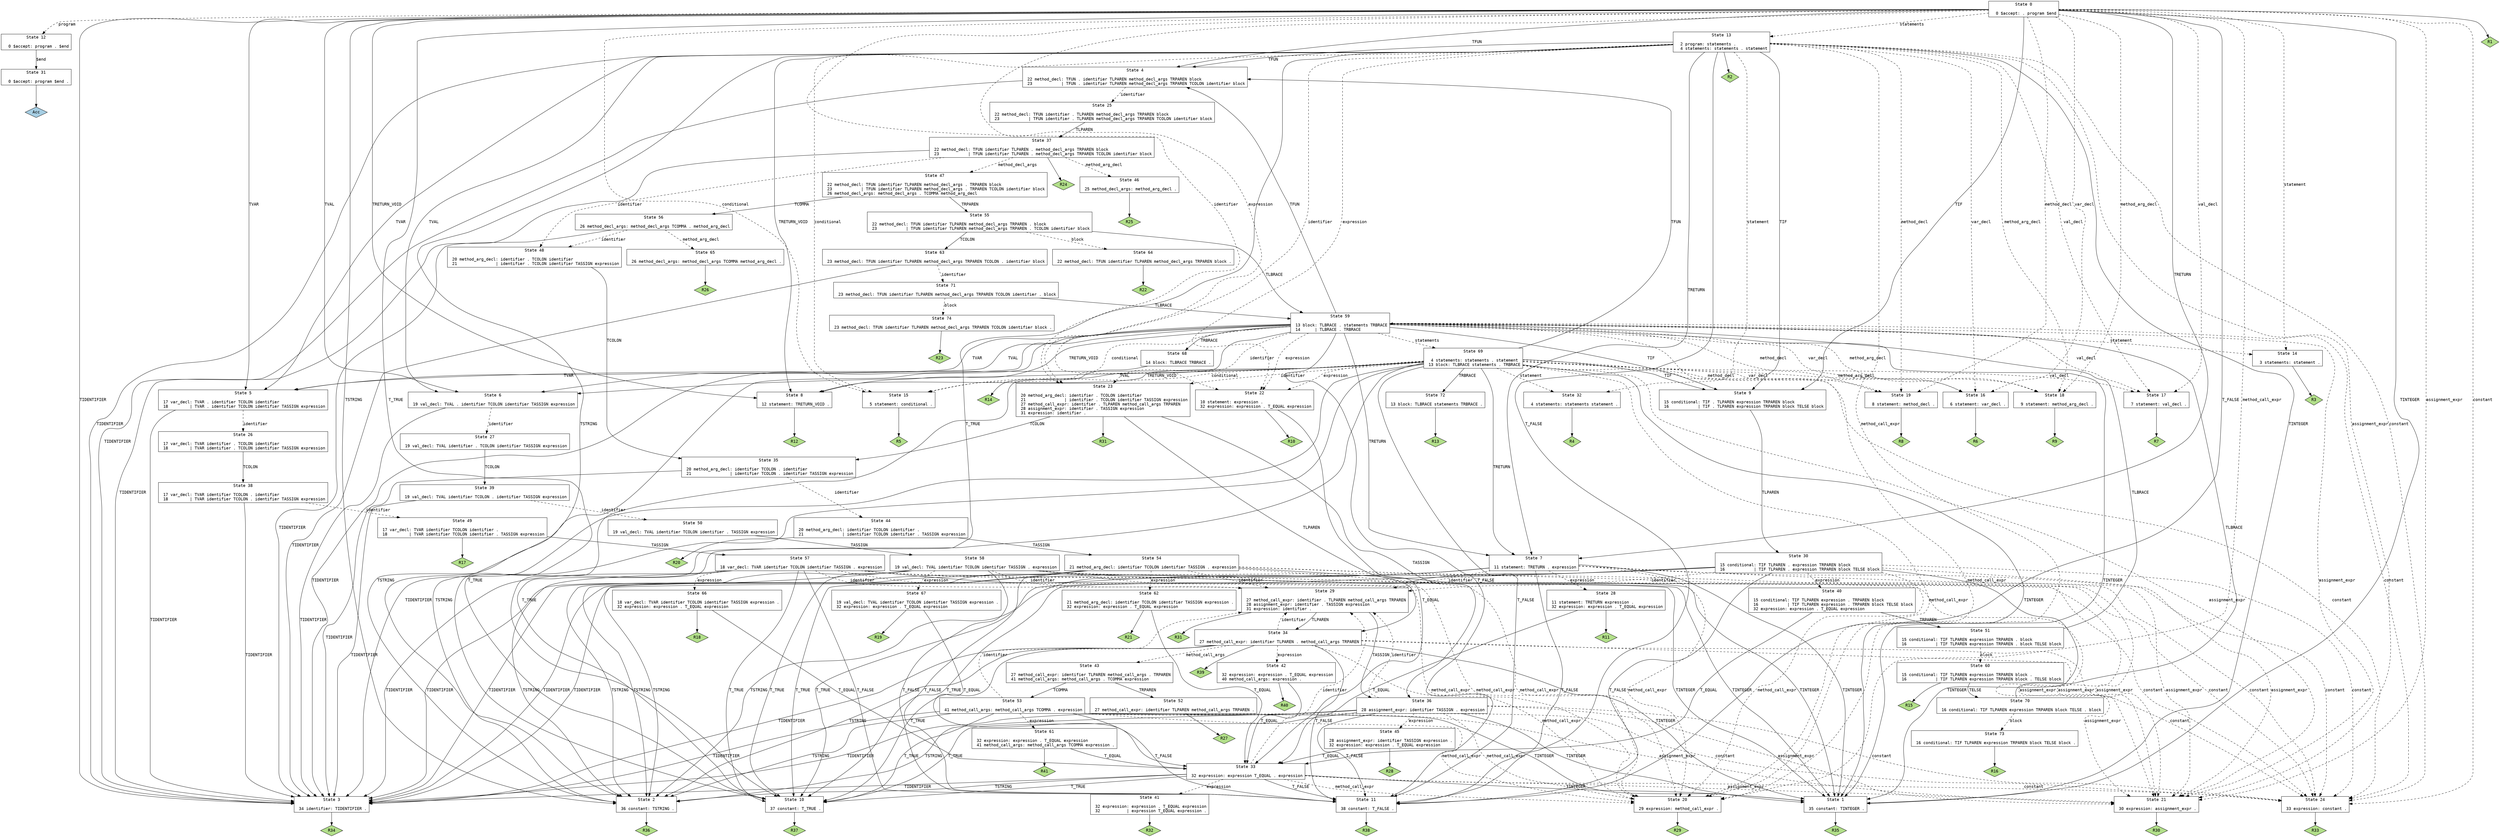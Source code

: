 // Generated by bison.
// Report bugs to <http://sourceforge.net/p/winflexbison/tickets>.
// Home page: <http://sourceforge.net/projects/winflexbison/>.

digraph "Parser.y"
{
  node [fontname = courier, shape = box, colorscheme = paired6]
  edge [fontname = courier]

  0 [label="State 0\n\l  0 $accept: . program $end\l"]
  0 -> 1 [style=solid label="TINTEGER"]
  0 -> 2 [style=solid label="TSTRING"]
  0 -> 3 [style=solid label="TIDENTIFIER"]
  0 -> 4 [style=solid label="TFUN"]
  0 -> 5 [style=solid label="TVAR"]
  0 -> 6 [style=solid label="TVAL"]
  0 -> 7 [style=solid label="TRETURN"]
  0 -> 8 [style=solid label="TRETURN_VOID"]
  0 -> 9 [style=solid label="TIF"]
  0 -> 10 [style=solid label="T_TRUE"]
  0 -> 11 [style=solid label="T_FALSE"]
  0 -> 12 [style=dashed label="program"]
  0 -> 13 [style=dashed label="statements"]
  0 -> 14 [style=dashed label="statement"]
  0 -> 15 [style=dashed label="conditional"]
  0 -> 16 [style=dashed label="var_decl"]
  0 -> 17 [style=dashed label="val_decl"]
  0 -> 18 [style=dashed label="method_arg_decl"]
  0 -> 19 [style=dashed label="method_decl"]
  0 -> 20 [style=dashed label="method_call_expr"]
  0 -> 21 [style=dashed label="assignment_expr"]
  0 -> 22 [style=dashed label="expression"]
  0 -> 23 [style=dashed label="identifier"]
  0 -> 24 [style=dashed label="constant"]
  0 -> "0R1" [style=solid]
 "0R1" [label="R1", fillcolor=3, shape=diamond, style=filled]
  1 [label="State 1\n\l 35 constant: TINTEGER .\l"]
  1 -> "1R35" [style=solid]
 "1R35" [label="R35", fillcolor=3, shape=diamond, style=filled]
  2 [label="State 2\n\l 36 constant: TSTRING .\l"]
  2 -> "2R36" [style=solid]
 "2R36" [label="R36", fillcolor=3, shape=diamond, style=filled]
  3 [label="State 3\n\l 34 identifier: TIDENTIFIER .\l"]
  3 -> "3R34" [style=solid]
 "3R34" [label="R34", fillcolor=3, shape=diamond, style=filled]
  4 [label="State 4\n\l 22 method_decl: TFUN . identifier TLPAREN method_decl_args TRPAREN block\l 23            | TFUN . identifier TLPAREN method_decl_args TRPAREN TCOLON identifier block\l"]
  4 -> 3 [style=solid label="TIDENTIFIER"]
  4 -> 25 [style=dashed label="identifier"]
  5 [label="State 5\n\l 17 var_decl: TVAR . identifier TCOLON identifier\l 18         | TVAR . identifier TCOLON identifier TASSIGN expression\l"]
  5 -> 3 [style=solid label="TIDENTIFIER"]
  5 -> 26 [style=dashed label="identifier"]
  6 [label="State 6\n\l 19 val_decl: TVAL . identifier TCOLON identifier TASSIGN expression\l"]
  6 -> 3 [style=solid label="TIDENTIFIER"]
  6 -> 27 [style=dashed label="identifier"]
  7 [label="State 7\n\l 11 statement: TRETURN . expression\l"]
  7 -> 1 [style=solid label="TINTEGER"]
  7 -> 2 [style=solid label="TSTRING"]
  7 -> 3 [style=solid label="TIDENTIFIER"]
  7 -> 10 [style=solid label="T_TRUE"]
  7 -> 11 [style=solid label="T_FALSE"]
  7 -> 20 [style=dashed label="method_call_expr"]
  7 -> 21 [style=dashed label="assignment_expr"]
  7 -> 28 [style=dashed label="expression"]
  7 -> 29 [style=dashed label="identifier"]
  7 -> 24 [style=dashed label="constant"]
  8 [label="State 8\n\l 12 statement: TRETURN_VOID .\l"]
  8 -> "8R12" [style=solid]
 "8R12" [label="R12", fillcolor=3, shape=diamond, style=filled]
  9 [label="State 9\n\l 15 conditional: TIF . TLPAREN expression TRPAREN block\l 16            | TIF . TLPAREN expression TRPAREN block TELSE block\l"]
  9 -> 30 [style=solid label="TLPAREN"]
  10 [label="State 10\n\l 37 constant: T_TRUE .\l"]
  10 -> "10R37" [style=solid]
 "10R37" [label="R37", fillcolor=3, shape=diamond, style=filled]
  11 [label="State 11\n\l 38 constant: T_FALSE .\l"]
  11 -> "11R38" [style=solid]
 "11R38" [label="R38", fillcolor=3, shape=diamond, style=filled]
  12 [label="State 12\n\l  0 $accept: program . $end\l"]
  12 -> 31 [style=solid label="$end"]
  13 [label="State 13\n\l  2 program: statements .\l  4 statements: statements . statement\l"]
  13 -> 1 [style=solid label="TINTEGER"]
  13 -> 2 [style=solid label="TSTRING"]
  13 -> 3 [style=solid label="TIDENTIFIER"]
  13 -> 4 [style=solid label="TFUN"]
  13 -> 5 [style=solid label="TVAR"]
  13 -> 6 [style=solid label="TVAL"]
  13 -> 7 [style=solid label="TRETURN"]
  13 -> 8 [style=solid label="TRETURN_VOID"]
  13 -> 9 [style=solid label="TIF"]
  13 -> 10 [style=solid label="T_TRUE"]
  13 -> 11 [style=solid label="T_FALSE"]
  13 -> 32 [style=dashed label="statement"]
  13 -> 15 [style=dashed label="conditional"]
  13 -> 16 [style=dashed label="var_decl"]
  13 -> 17 [style=dashed label="val_decl"]
  13 -> 18 [style=dashed label="method_arg_decl"]
  13 -> 19 [style=dashed label="method_decl"]
  13 -> 20 [style=dashed label="method_call_expr"]
  13 -> 21 [style=dashed label="assignment_expr"]
  13 -> 22 [style=dashed label="expression"]
  13 -> 23 [style=dashed label="identifier"]
  13 -> 24 [style=dashed label="constant"]
  13 -> "13R2" [style=solid]
 "13R2" [label="R2", fillcolor=3, shape=diamond, style=filled]
  14 [label="State 14\n\l  3 statements: statement .\l"]
  14 -> "14R3" [style=solid]
 "14R3" [label="R3", fillcolor=3, shape=diamond, style=filled]
  15 [label="State 15\n\l  5 statement: conditional .\l"]
  15 -> "15R5" [style=solid]
 "15R5" [label="R5", fillcolor=3, shape=diamond, style=filled]
  16 [label="State 16\n\l  6 statement: var_decl .\l"]
  16 -> "16R6" [style=solid]
 "16R6" [label="R6", fillcolor=3, shape=diamond, style=filled]
  17 [label="State 17\n\l  7 statement: val_decl .\l"]
  17 -> "17R7" [style=solid]
 "17R7" [label="R7", fillcolor=3, shape=diamond, style=filled]
  18 [label="State 18\n\l  9 statement: method_arg_decl .\l"]
  18 -> "18R9" [style=solid]
 "18R9" [label="R9", fillcolor=3, shape=diamond, style=filled]
  19 [label="State 19\n\l  8 statement: method_decl .\l"]
  19 -> "19R8" [style=solid]
 "19R8" [label="R8", fillcolor=3, shape=diamond, style=filled]
  20 [label="State 20\n\l 29 expression: method_call_expr .\l"]
  20 -> "20R29" [style=solid]
 "20R29" [label="R29", fillcolor=3, shape=diamond, style=filled]
  21 [label="State 21\n\l 30 expression: assignment_expr .\l"]
  21 -> "21R30" [style=solid]
 "21R30" [label="R30", fillcolor=3, shape=diamond, style=filled]
  22 [label="State 22\n\l 10 statement: expression .\l 32 expression: expression . T_EQUAL expression\l"]
  22 -> 33 [style=solid label="T_EQUAL"]
  22 -> "22R10" [style=solid]
 "22R10" [label="R10", fillcolor=3, shape=diamond, style=filled]
  23 [label="State 23\n\l 20 method_arg_decl: identifier . TCOLON identifier\l 21                | identifier . TCOLON identifier TASSIGN expression\l 27 method_call_expr: identifier . TLPAREN method_call_args TRPAREN\l 28 assignment_expr: identifier . TASSIGN expression\l 31 expression: identifier .\l"]
  23 -> 34 [style=solid label="TLPAREN"]
  23 -> 35 [style=solid label="TCOLON"]
  23 -> 36 [style=solid label="TASSIGN"]
  23 -> "23R31" [style=solid]
 "23R31" [label="R31", fillcolor=3, shape=diamond, style=filled]
  24 [label="State 24\n\l 33 expression: constant .\l"]
  24 -> "24R33" [style=solid]
 "24R33" [label="R33", fillcolor=3, shape=diamond, style=filled]
  25 [label="State 25\n\l 22 method_decl: TFUN identifier . TLPAREN method_decl_args TRPAREN block\l 23            | TFUN identifier . TLPAREN method_decl_args TRPAREN TCOLON identifier block\l"]
  25 -> 37 [style=solid label="TLPAREN"]
  26 [label="State 26\n\l 17 var_decl: TVAR identifier . TCOLON identifier\l 18         | TVAR identifier . TCOLON identifier TASSIGN expression\l"]
  26 -> 38 [style=solid label="TCOLON"]
  27 [label="State 27\n\l 19 val_decl: TVAL identifier . TCOLON identifier TASSIGN expression\l"]
  27 -> 39 [style=solid label="TCOLON"]
  28 [label="State 28\n\l 11 statement: TRETURN expression .\l 32 expression: expression . T_EQUAL expression\l"]
  28 -> 33 [style=solid label="T_EQUAL"]
  28 -> "28R11" [style=solid]
 "28R11" [label="R11", fillcolor=3, shape=diamond, style=filled]
  29 [label="State 29\n\l 27 method_call_expr: identifier . TLPAREN method_call_args TRPAREN\l 28 assignment_expr: identifier . TASSIGN expression\l 31 expression: identifier .\l"]
  29 -> 34 [style=solid label="TLPAREN"]
  29 -> 36 [style=solid label="TASSIGN"]
  29 -> "29R31" [style=solid]
 "29R31" [label="R31", fillcolor=3, shape=diamond, style=filled]
  30 [label="State 30\n\l 15 conditional: TIF TLPAREN . expression TRPAREN block\l 16            | TIF TLPAREN . expression TRPAREN block TELSE block\l"]
  30 -> 1 [style=solid label="TINTEGER"]
  30 -> 2 [style=solid label="TSTRING"]
  30 -> 3 [style=solid label="TIDENTIFIER"]
  30 -> 10 [style=solid label="T_TRUE"]
  30 -> 11 [style=solid label="T_FALSE"]
  30 -> 20 [style=dashed label="method_call_expr"]
  30 -> 21 [style=dashed label="assignment_expr"]
  30 -> 40 [style=dashed label="expression"]
  30 -> 29 [style=dashed label="identifier"]
  30 -> 24 [style=dashed label="constant"]
  31 [label="State 31\n\l  0 $accept: program $end .\l"]
  31 -> "31R0" [style=solid]
 "31R0" [label="Acc", fillcolor=1, shape=diamond, style=filled]
  32 [label="State 32\n\l  4 statements: statements statement .\l"]
  32 -> "32R4" [style=solid]
 "32R4" [label="R4", fillcolor=3, shape=diamond, style=filled]
  33 [label="State 33\n\l 32 expression: expression T_EQUAL . expression\l"]
  33 -> 1 [style=solid label="TINTEGER"]
  33 -> 2 [style=solid label="TSTRING"]
  33 -> 3 [style=solid label="TIDENTIFIER"]
  33 -> 10 [style=solid label="T_TRUE"]
  33 -> 11 [style=solid label="T_FALSE"]
  33 -> 20 [style=dashed label="method_call_expr"]
  33 -> 21 [style=dashed label="assignment_expr"]
  33 -> 41 [style=dashed label="expression"]
  33 -> 29 [style=dashed label="identifier"]
  33 -> 24 [style=dashed label="constant"]
  34 [label="State 34\n\l 27 method_call_expr: identifier TLPAREN . method_call_args TRPAREN\l"]
  34 -> 1 [style=solid label="TINTEGER"]
  34 -> 2 [style=solid label="TSTRING"]
  34 -> 3 [style=solid label="TIDENTIFIER"]
  34 -> 10 [style=solid label="T_TRUE"]
  34 -> 11 [style=solid label="T_FALSE"]
  34 -> 20 [style=dashed label="method_call_expr"]
  34 -> 21 [style=dashed label="assignment_expr"]
  34 -> 42 [style=dashed label="expression"]
  34 -> 29 [style=dashed label="identifier"]
  34 -> 24 [style=dashed label="constant"]
  34 -> 43 [style=dashed label="method_call_args"]
  34 -> "34R39" [style=solid]
 "34R39" [label="R39", fillcolor=3, shape=diamond, style=filled]
  35 [label="State 35\n\l 20 method_arg_decl: identifier TCOLON . identifier\l 21                | identifier TCOLON . identifier TASSIGN expression\l"]
  35 -> 3 [style=solid label="TIDENTIFIER"]
  35 -> 44 [style=dashed label="identifier"]
  36 [label="State 36\n\l 28 assignment_expr: identifier TASSIGN . expression\l"]
  36 -> 1 [style=solid label="TINTEGER"]
  36 -> 2 [style=solid label="TSTRING"]
  36 -> 3 [style=solid label="TIDENTIFIER"]
  36 -> 10 [style=solid label="T_TRUE"]
  36 -> 11 [style=solid label="T_FALSE"]
  36 -> 20 [style=dashed label="method_call_expr"]
  36 -> 21 [style=dashed label="assignment_expr"]
  36 -> 45 [style=dashed label="expression"]
  36 -> 29 [style=dashed label="identifier"]
  36 -> 24 [style=dashed label="constant"]
  37 [label="State 37\n\l 22 method_decl: TFUN identifier TLPAREN . method_decl_args TRPAREN block\l 23            | TFUN identifier TLPAREN . method_decl_args TRPAREN TCOLON identifier block\l"]
  37 -> 3 [style=solid label="TIDENTIFIER"]
  37 -> 46 [style=dashed label="method_arg_decl"]
  37 -> 47 [style=dashed label="method_decl_args"]
  37 -> 48 [style=dashed label="identifier"]
  37 -> "37R24" [style=solid]
 "37R24" [label="R24", fillcolor=3, shape=diamond, style=filled]
  38 [label="State 38\n\l 17 var_decl: TVAR identifier TCOLON . identifier\l 18         | TVAR identifier TCOLON . identifier TASSIGN expression\l"]
  38 -> 3 [style=solid label="TIDENTIFIER"]
  38 -> 49 [style=dashed label="identifier"]
  39 [label="State 39\n\l 19 val_decl: TVAL identifier TCOLON . identifier TASSIGN expression\l"]
  39 -> 3 [style=solid label="TIDENTIFIER"]
  39 -> 50 [style=dashed label="identifier"]
  40 [label="State 40\n\l 15 conditional: TIF TLPAREN expression . TRPAREN block\l 16            | TIF TLPAREN expression . TRPAREN block TELSE block\l 32 expression: expression . T_EQUAL expression\l"]
  40 -> 51 [style=solid label="TRPAREN"]
  40 -> 33 [style=solid label="T_EQUAL"]
  41 [label="State 41\n\l 32 expression: expression . T_EQUAL expression\l 32           | expression T_EQUAL expression .\l"]
  41 -> "41R32" [style=solid]
 "41R32" [label="R32", fillcolor=3, shape=diamond, style=filled]
  42 [label="State 42\n\l 32 expression: expression . T_EQUAL expression\l 40 method_call_args: expression .\l"]
  42 -> 33 [style=solid label="T_EQUAL"]
  42 -> "42R40" [style=solid]
 "42R40" [label="R40", fillcolor=3, shape=diamond, style=filled]
  43 [label="State 43\n\l 27 method_call_expr: identifier TLPAREN method_call_args . TRPAREN\l 41 method_call_args: method_call_args . TCOMMA expression\l"]
  43 -> 52 [style=solid label="TRPAREN"]
  43 -> 53 [style=solid label="TCOMMA"]
  44 [label="State 44\n\l 20 method_arg_decl: identifier TCOLON identifier .\l 21                | identifier TCOLON identifier . TASSIGN expression\l"]
  44 -> 54 [style=solid label="TASSIGN"]
  44 -> "44R20" [style=solid]
 "44R20" [label="R20", fillcolor=3, shape=diamond, style=filled]
  45 [label="State 45\n\l 28 assignment_expr: identifier TASSIGN expression .\l 32 expression: expression . T_EQUAL expression\l"]
  45 -> 33 [style=solid label="T_EQUAL"]
  45 -> "45R28" [style=solid]
 "45R28" [label="R28", fillcolor=3, shape=diamond, style=filled]
  46 [label="State 46\n\l 25 method_decl_args: method_arg_decl .\l"]
  46 -> "46R25" [style=solid]
 "46R25" [label="R25", fillcolor=3, shape=diamond, style=filled]
  47 [label="State 47\n\l 22 method_decl: TFUN identifier TLPAREN method_decl_args . TRPAREN block\l 23            | TFUN identifier TLPAREN method_decl_args . TRPAREN TCOLON identifier block\l 26 method_decl_args: method_decl_args . TCOMMA method_arg_decl\l"]
  47 -> 55 [style=solid label="TRPAREN"]
  47 -> 56 [style=solid label="TCOMMA"]
  48 [label="State 48\n\l 20 method_arg_decl: identifier . TCOLON identifier\l 21                | identifier . TCOLON identifier TASSIGN expression\l"]
  48 -> 35 [style=solid label="TCOLON"]
  49 [label="State 49\n\l 17 var_decl: TVAR identifier TCOLON identifier .\l 18         | TVAR identifier TCOLON identifier . TASSIGN expression\l"]
  49 -> 57 [style=solid label="TASSIGN"]
  49 -> "49R17" [style=solid]
 "49R17" [label="R17", fillcolor=3, shape=diamond, style=filled]
  50 [label="State 50\n\l 19 val_decl: TVAL identifier TCOLON identifier . TASSIGN expression\l"]
  50 -> 58 [style=solid label="TASSIGN"]
  51 [label="State 51\n\l 15 conditional: TIF TLPAREN expression TRPAREN . block\l 16            | TIF TLPAREN expression TRPAREN . block TELSE block\l"]
  51 -> 59 [style=solid label="TLBRACE"]
  51 -> 60 [style=dashed label="block"]
  52 [label="State 52\n\l 27 method_call_expr: identifier TLPAREN method_call_args TRPAREN .\l"]
  52 -> "52R27" [style=solid]
 "52R27" [label="R27", fillcolor=3, shape=diamond, style=filled]
  53 [label="State 53\n\l 41 method_call_args: method_call_args TCOMMA . expression\l"]
  53 -> 1 [style=solid label="TINTEGER"]
  53 -> 2 [style=solid label="TSTRING"]
  53 -> 3 [style=solid label="TIDENTIFIER"]
  53 -> 10 [style=solid label="T_TRUE"]
  53 -> 11 [style=solid label="T_FALSE"]
  53 -> 20 [style=dashed label="method_call_expr"]
  53 -> 21 [style=dashed label="assignment_expr"]
  53 -> 61 [style=dashed label="expression"]
  53 -> 29 [style=dashed label="identifier"]
  53 -> 24 [style=dashed label="constant"]
  54 [label="State 54\n\l 21 method_arg_decl: identifier TCOLON identifier TASSIGN . expression\l"]
  54 -> 1 [style=solid label="TINTEGER"]
  54 -> 2 [style=solid label="TSTRING"]
  54 -> 3 [style=solid label="TIDENTIFIER"]
  54 -> 10 [style=solid label="T_TRUE"]
  54 -> 11 [style=solid label="T_FALSE"]
  54 -> 20 [style=dashed label="method_call_expr"]
  54 -> 21 [style=dashed label="assignment_expr"]
  54 -> 62 [style=dashed label="expression"]
  54 -> 29 [style=dashed label="identifier"]
  54 -> 24 [style=dashed label="constant"]
  55 [label="State 55\n\l 22 method_decl: TFUN identifier TLPAREN method_decl_args TRPAREN . block\l 23            | TFUN identifier TLPAREN method_decl_args TRPAREN . TCOLON identifier block\l"]
  55 -> 59 [style=solid label="TLBRACE"]
  55 -> 63 [style=solid label="TCOLON"]
  55 -> 64 [style=dashed label="block"]
  56 [label="State 56\n\l 26 method_decl_args: method_decl_args TCOMMA . method_arg_decl\l"]
  56 -> 3 [style=solid label="TIDENTIFIER"]
  56 -> 65 [style=dashed label="method_arg_decl"]
  56 -> 48 [style=dashed label="identifier"]
  57 [label="State 57\n\l 18 var_decl: TVAR identifier TCOLON identifier TASSIGN . expression\l"]
  57 -> 1 [style=solid label="TINTEGER"]
  57 -> 2 [style=solid label="TSTRING"]
  57 -> 3 [style=solid label="TIDENTIFIER"]
  57 -> 10 [style=solid label="T_TRUE"]
  57 -> 11 [style=solid label="T_FALSE"]
  57 -> 20 [style=dashed label="method_call_expr"]
  57 -> 21 [style=dashed label="assignment_expr"]
  57 -> 66 [style=dashed label="expression"]
  57 -> 29 [style=dashed label="identifier"]
  57 -> 24 [style=dashed label="constant"]
  58 [label="State 58\n\l 19 val_decl: TVAL identifier TCOLON identifier TASSIGN . expression\l"]
  58 -> 1 [style=solid label="TINTEGER"]
  58 -> 2 [style=solid label="TSTRING"]
  58 -> 3 [style=solid label="TIDENTIFIER"]
  58 -> 10 [style=solid label="T_TRUE"]
  58 -> 11 [style=solid label="T_FALSE"]
  58 -> 20 [style=dashed label="method_call_expr"]
  58 -> 21 [style=dashed label="assignment_expr"]
  58 -> 67 [style=dashed label="expression"]
  58 -> 29 [style=dashed label="identifier"]
  58 -> 24 [style=dashed label="constant"]
  59 [label="State 59\n\l 13 block: TLBRACE . statements TRBRACE\l 14      | TLBRACE . TRBRACE\l"]
  59 -> 1 [style=solid label="TINTEGER"]
  59 -> 2 [style=solid label="TSTRING"]
  59 -> 3 [style=solid label="TIDENTIFIER"]
  59 -> 4 [style=solid label="TFUN"]
  59 -> 5 [style=solid label="TVAR"]
  59 -> 6 [style=solid label="TVAL"]
  59 -> 7 [style=solid label="TRETURN"]
  59 -> 8 [style=solid label="TRETURN_VOID"]
  59 -> 9 [style=solid label="TIF"]
  59 -> 68 [style=solid label="TRBRACE"]
  59 -> 10 [style=solid label="T_TRUE"]
  59 -> 11 [style=solid label="T_FALSE"]
  59 -> 69 [style=dashed label="statements"]
  59 -> 14 [style=dashed label="statement"]
  59 -> 15 [style=dashed label="conditional"]
  59 -> 16 [style=dashed label="var_decl"]
  59 -> 17 [style=dashed label="val_decl"]
  59 -> 18 [style=dashed label="method_arg_decl"]
  59 -> 19 [style=dashed label="method_decl"]
  59 -> 20 [style=dashed label="method_call_expr"]
  59 -> 21 [style=dashed label="assignment_expr"]
  59 -> 22 [style=dashed label="expression"]
  59 -> 23 [style=dashed label="identifier"]
  59 -> 24 [style=dashed label="constant"]
  60 [label="State 60\n\l 15 conditional: TIF TLPAREN expression TRPAREN block .\l 16            | TIF TLPAREN expression TRPAREN block . TELSE block\l"]
  60 -> 70 [style=solid label="TELSE"]
  60 -> "60R15" [style=solid]
 "60R15" [label="R15", fillcolor=3, shape=diamond, style=filled]
  61 [label="State 61\n\l 32 expression: expression . T_EQUAL expression\l 41 method_call_args: method_call_args TCOMMA expression .\l"]
  61 -> 33 [style=solid label="T_EQUAL"]
  61 -> "61R41" [style=solid]
 "61R41" [label="R41", fillcolor=3, shape=diamond, style=filled]
  62 [label="State 62\n\l 21 method_arg_decl: identifier TCOLON identifier TASSIGN expression .\l 32 expression: expression . T_EQUAL expression\l"]
  62 -> 33 [style=solid label="T_EQUAL"]
  62 -> "62R21" [style=solid]
 "62R21" [label="R21", fillcolor=3, shape=diamond, style=filled]
  63 [label="State 63\n\l 23 method_decl: TFUN identifier TLPAREN method_decl_args TRPAREN TCOLON . identifier block\l"]
  63 -> 3 [style=solid label="TIDENTIFIER"]
  63 -> 71 [style=dashed label="identifier"]
  64 [label="State 64\n\l 22 method_decl: TFUN identifier TLPAREN method_decl_args TRPAREN block .\l"]
  64 -> "64R22" [style=solid]
 "64R22" [label="R22", fillcolor=3, shape=diamond, style=filled]
  65 [label="State 65\n\l 26 method_decl_args: method_decl_args TCOMMA method_arg_decl .\l"]
  65 -> "65R26" [style=solid]
 "65R26" [label="R26", fillcolor=3, shape=diamond, style=filled]
  66 [label="State 66\n\l 18 var_decl: TVAR identifier TCOLON identifier TASSIGN expression .\l 32 expression: expression . T_EQUAL expression\l"]
  66 -> 33 [style=solid label="T_EQUAL"]
  66 -> "66R18" [style=solid]
 "66R18" [label="R18", fillcolor=3, shape=diamond, style=filled]
  67 [label="State 67\n\l 19 val_decl: TVAL identifier TCOLON identifier TASSIGN expression .\l 32 expression: expression . T_EQUAL expression\l"]
  67 -> 33 [style=solid label="T_EQUAL"]
  67 -> "67R19" [style=solid]
 "67R19" [label="R19", fillcolor=3, shape=diamond, style=filled]
  68 [label="State 68\n\l 14 block: TLBRACE TRBRACE .\l"]
  68 -> "68R14" [style=solid]
 "68R14" [label="R14", fillcolor=3, shape=diamond, style=filled]
  69 [label="State 69\n\l  4 statements: statements . statement\l 13 block: TLBRACE statements . TRBRACE\l"]
  69 -> 1 [style=solid label="TINTEGER"]
  69 -> 2 [style=solid label="TSTRING"]
  69 -> 3 [style=solid label="TIDENTIFIER"]
  69 -> 4 [style=solid label="TFUN"]
  69 -> 5 [style=solid label="TVAR"]
  69 -> 6 [style=solid label="TVAL"]
  69 -> 7 [style=solid label="TRETURN"]
  69 -> 8 [style=solid label="TRETURN_VOID"]
  69 -> 9 [style=solid label="TIF"]
  69 -> 72 [style=solid label="TRBRACE"]
  69 -> 10 [style=solid label="T_TRUE"]
  69 -> 11 [style=solid label="T_FALSE"]
  69 -> 32 [style=dashed label="statement"]
  69 -> 15 [style=dashed label="conditional"]
  69 -> 16 [style=dashed label="var_decl"]
  69 -> 17 [style=dashed label="val_decl"]
  69 -> 18 [style=dashed label="method_arg_decl"]
  69 -> 19 [style=dashed label="method_decl"]
  69 -> 20 [style=dashed label="method_call_expr"]
  69 -> 21 [style=dashed label="assignment_expr"]
  69 -> 22 [style=dashed label="expression"]
  69 -> 23 [style=dashed label="identifier"]
  69 -> 24 [style=dashed label="constant"]
  70 [label="State 70\n\l 16 conditional: TIF TLPAREN expression TRPAREN block TELSE . block\l"]
  70 -> 59 [style=solid label="TLBRACE"]
  70 -> 73 [style=dashed label="block"]
  71 [label="State 71\n\l 23 method_decl: TFUN identifier TLPAREN method_decl_args TRPAREN TCOLON identifier . block\l"]
  71 -> 59 [style=solid label="TLBRACE"]
  71 -> 74 [style=dashed label="block"]
  72 [label="State 72\n\l 13 block: TLBRACE statements TRBRACE .\l"]
  72 -> "72R13" [style=solid]
 "72R13" [label="R13", fillcolor=3, shape=diamond, style=filled]
  73 [label="State 73\n\l 16 conditional: TIF TLPAREN expression TRPAREN block TELSE block .\l"]
  73 -> "73R16" [style=solid]
 "73R16" [label="R16", fillcolor=3, shape=diamond, style=filled]
  74 [label="State 74\n\l 23 method_decl: TFUN identifier TLPAREN method_decl_args TRPAREN TCOLON identifier block .\l"]
  74 -> "74R23" [style=solid]
 "74R23" [label="R23", fillcolor=3, shape=diamond, style=filled]
}

